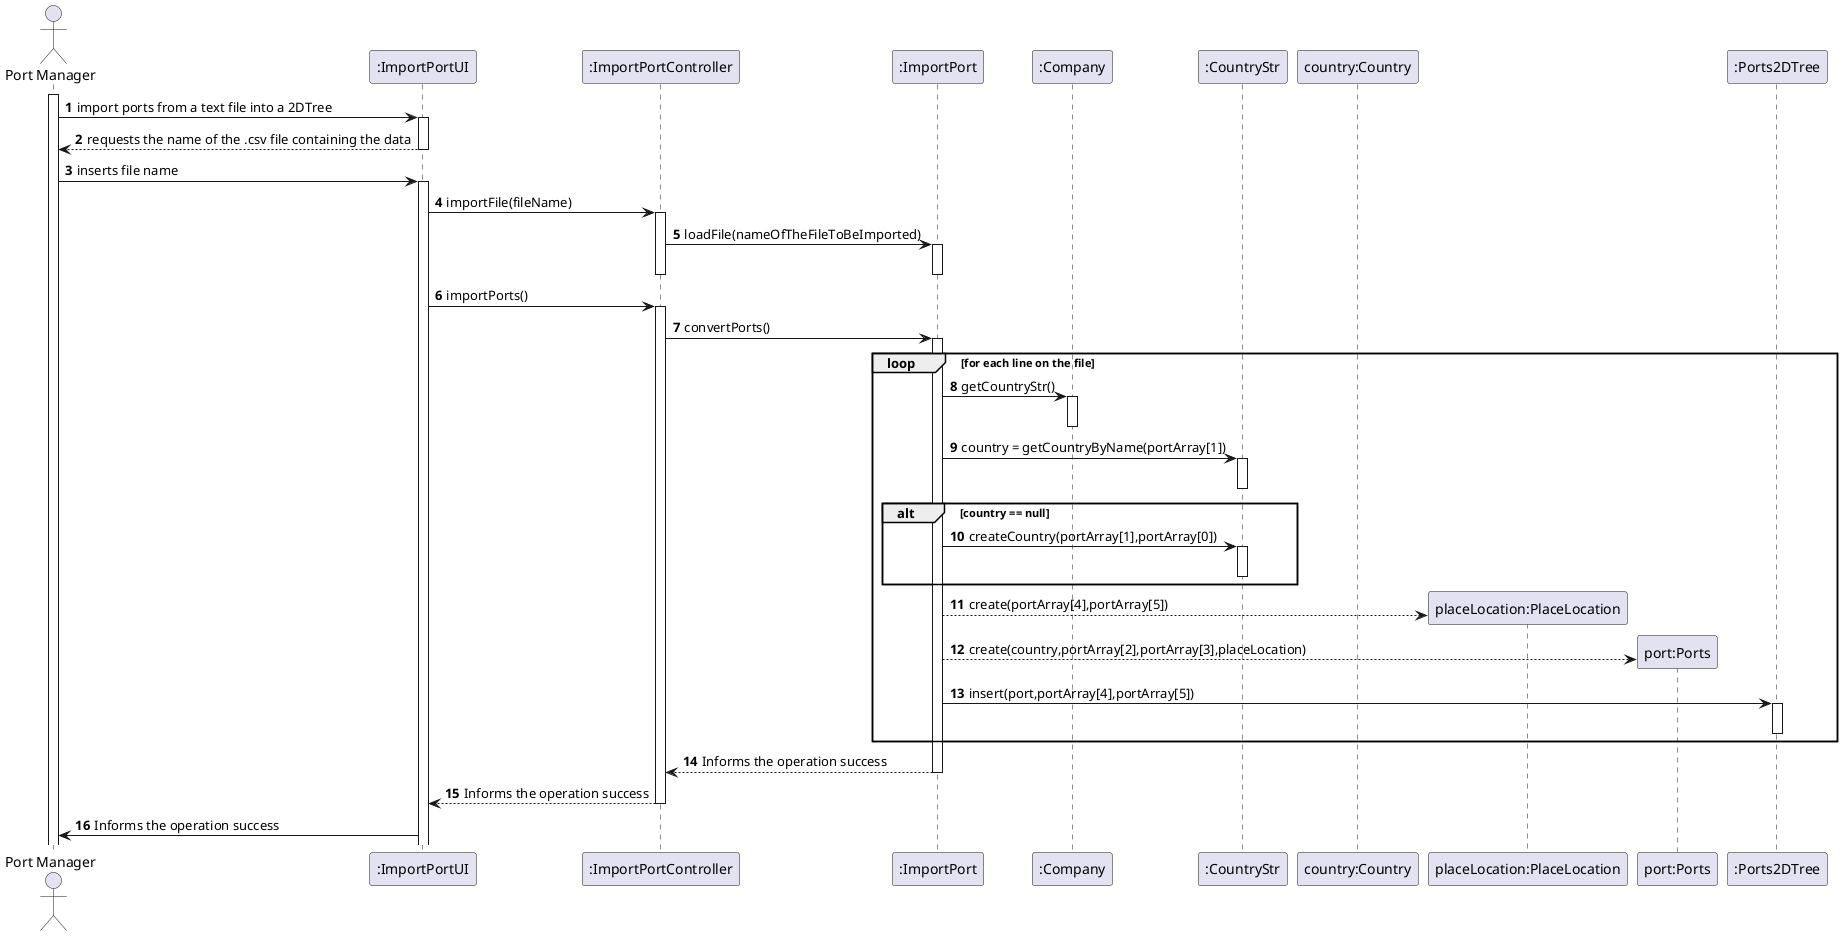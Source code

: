 @startuml

autonumber
actor "Port Manager" as PM

participant ":ImportPortUI" as ui
participant ":ImportPortController" as controller
participant ":ImportPort" as importPort
participant ":Company" as company
participant ":CountryStr" as str
participant "country:Country" as country
participant "placeLocation:PlaceLocation" as PL
participant "port:Ports" as Port
participant ":Ports2DTree" as tree

activate PM
PM -> ui : import ports from a text file into a 2DTree
activate ui
ui --> PM : requests the name of the .csv file containing the data
deactivate ui
PM -> ui : inserts file name
activate ui
ui -> controller : importFile(fileName)
activate controller
controller -> importPort : loadFile(nameOfTheFileToBeImported)
activate importPort
deactivate importPort
deactivate controller
ui -> controller : importPorts()
activate controller
controller -> importPort : convertPorts()
activate importPort
loop for each line on the file
importPort -> company: getCountryStr()
activate company
deactivate company
importPort -> str: country = getCountryByName(portArray[1])
activate str
deactivate str
alt country == null
importPort->str : createCountry(portArray[1],portArray[0])
activate str
deactivate str
end
importPort--> PL** : create(portArray[4],portArray[5])
importPort --> Port** : create(country,portArray[2],portArray[3],placeLocation)
importPort -> tree: insert(port,portArray[4],portArray[5])
activate tree
deactivate tree
end



importPort --> controller : Informs the operation success
deactivate importPort
controller --> ui : Informs the operation success
deactivate controller

ui -> PM : Informs the operation success


@enduml

